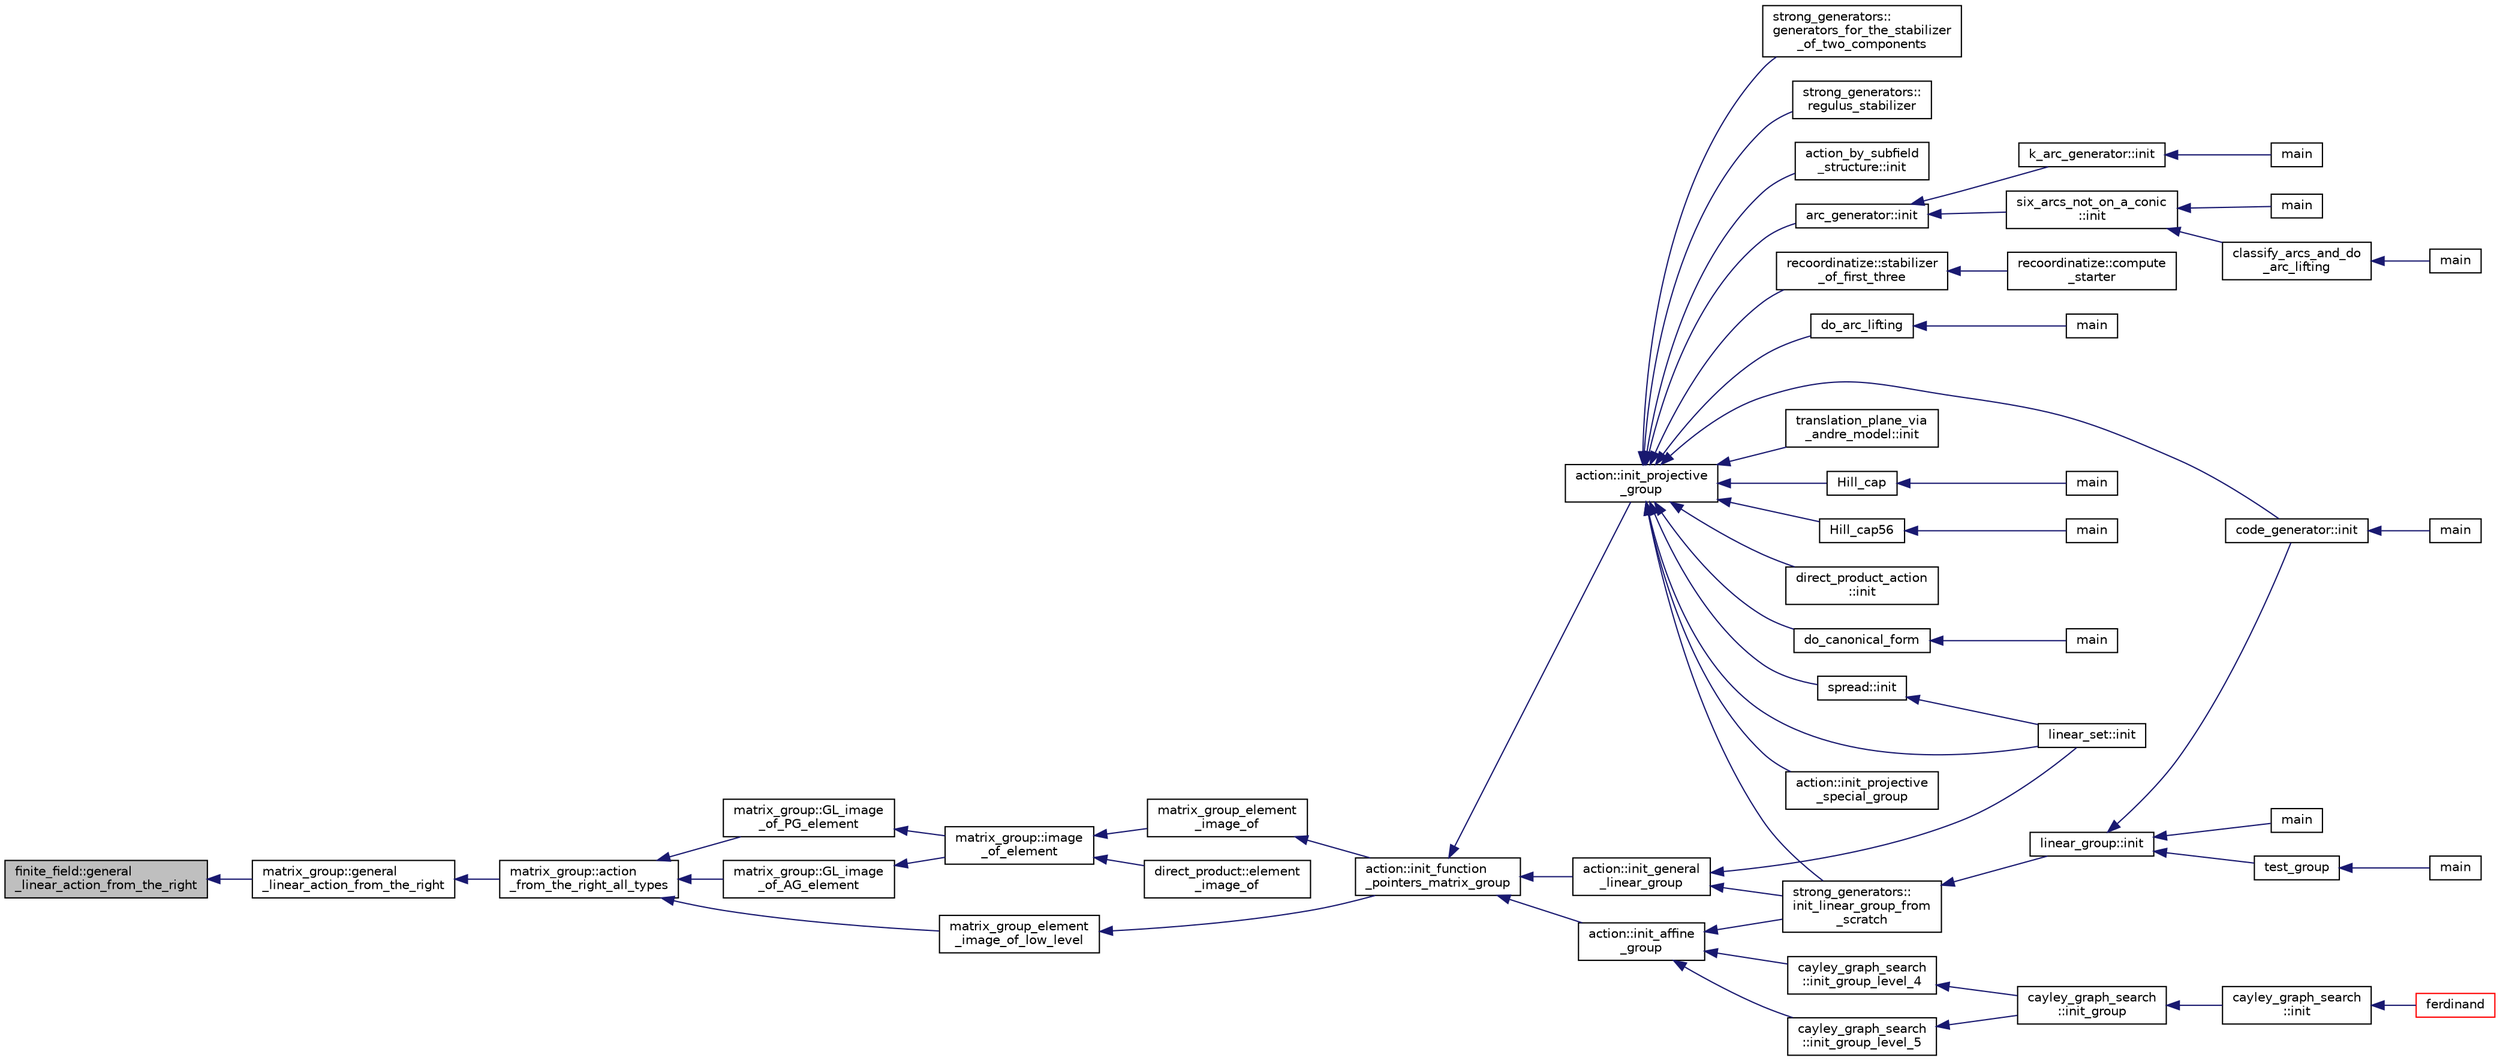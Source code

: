 digraph "finite_field::general_linear_action_from_the_right"
{
  edge [fontname="Helvetica",fontsize="10",labelfontname="Helvetica",labelfontsize="10"];
  node [fontname="Helvetica",fontsize="10",shape=record];
  rankdir="LR";
  Node5012 [label="finite_field::general\l_linear_action_from_the_right",height=0.2,width=0.4,color="black", fillcolor="grey75", style="filled", fontcolor="black"];
  Node5012 -> Node5013 [dir="back",color="midnightblue",fontsize="10",style="solid",fontname="Helvetica"];
  Node5013 [label="matrix_group::general\l_linear_action_from_the_right",height=0.2,width=0.4,color="black", fillcolor="white", style="filled",URL="$d3/ded/classmatrix__group.html#a889580a8a77a61365a371b76d108dc03"];
  Node5013 -> Node5014 [dir="back",color="midnightblue",fontsize="10",style="solid",fontname="Helvetica"];
  Node5014 [label="matrix_group::action\l_from_the_right_all_types",height=0.2,width=0.4,color="black", fillcolor="white", style="filled",URL="$d3/ded/classmatrix__group.html#a1ac0d651cc17062e338e00242ac0e2f6"];
  Node5014 -> Node5015 [dir="back",color="midnightblue",fontsize="10",style="solid",fontname="Helvetica"];
  Node5015 [label="matrix_group_element\l_image_of_low_level",height=0.2,width=0.4,color="black", fillcolor="white", style="filled",URL="$da/d0a/interface__matrix__group_8_c.html#a61f0765b18d490bcb66ed77c0d7af1df"];
  Node5015 -> Node5016 [dir="back",color="midnightblue",fontsize="10",style="solid",fontname="Helvetica"];
  Node5016 [label="action::init_function\l_pointers_matrix_group",height=0.2,width=0.4,color="black", fillcolor="white", style="filled",URL="$d2/d86/classaction.html#a48cbc0106c21fdcb5ec74a9cf8f4e1d8"];
  Node5016 -> Node5017 [dir="back",color="midnightblue",fontsize="10",style="solid",fontname="Helvetica"];
  Node5017 [label="action::init_projective\l_group",height=0.2,width=0.4,color="black", fillcolor="white", style="filled",URL="$d2/d86/classaction.html#ad943cb9d3828331bf5634c6dbfc31afd"];
  Node5017 -> Node5018 [dir="back",color="midnightblue",fontsize="10",style="solid",fontname="Helvetica"];
  Node5018 [label="do_arc_lifting",height=0.2,width=0.4,color="black", fillcolor="white", style="filled",URL="$d5/d9e/arcs__orderly_8_c.html#a7367bc544c290322bdbd4545388a27a8"];
  Node5018 -> Node5019 [dir="back",color="midnightblue",fontsize="10",style="solid",fontname="Helvetica"];
  Node5019 [label="main",height=0.2,width=0.4,color="black", fillcolor="white", style="filled",URL="$d5/d9e/arcs__orderly_8_c.html#a3c04138a5bfe5d72780bb7e82a18e627"];
  Node5017 -> Node5020 [dir="back",color="midnightblue",fontsize="10",style="solid",fontname="Helvetica"];
  Node5020 [label="code_generator::init",height=0.2,width=0.4,color="black", fillcolor="white", style="filled",URL="$db/d37/classcode__generator.html#acfaa1e8badf6f30255203f499b130af8"];
  Node5020 -> Node5021 [dir="back",color="midnightblue",fontsize="10",style="solid",fontname="Helvetica"];
  Node5021 [label="main",height=0.2,width=0.4,color="black", fillcolor="white", style="filled",URL="$d4/d4f/codes_8_c.html#a217dbf8b442f20279ea00b898af96f52"];
  Node5017 -> Node5022 [dir="back",color="midnightblue",fontsize="10",style="solid",fontname="Helvetica"];
  Node5022 [label="direct_product_action\l::init",height=0.2,width=0.4,color="black", fillcolor="white", style="filled",URL="$d3/d78/classdirect__product__action.html#aad40060e5821c011cccaa65a5c4df64f"];
  Node5017 -> Node5023 [dir="back",color="midnightblue",fontsize="10",style="solid",fontname="Helvetica"];
  Node5023 [label="Hill_cap",height=0.2,width=0.4,color="black", fillcolor="white", style="filled",URL="$da/d28/hill_8_c.html#a7c2543fe497e681d4b492b16ea7f933e"];
  Node5023 -> Node5024 [dir="back",color="midnightblue",fontsize="10",style="solid",fontname="Helvetica"];
  Node5024 [label="main",height=0.2,width=0.4,color="black", fillcolor="white", style="filled",URL="$da/d28/hill_8_c.html#a217dbf8b442f20279ea00b898af96f52"];
  Node5017 -> Node5025 [dir="back",color="midnightblue",fontsize="10",style="solid",fontname="Helvetica"];
  Node5025 [label="linear_set::init",height=0.2,width=0.4,color="black", fillcolor="white", style="filled",URL="$dd/d86/classlinear__set.html#a7ab24e84423749047d5465cb15505475"];
  Node5017 -> Node5026 [dir="back",color="midnightblue",fontsize="10",style="solid",fontname="Helvetica"];
  Node5026 [label="Hill_cap56",height=0.2,width=0.4,color="black", fillcolor="white", style="filled",URL="$df/d74/tl__geometry_8h.html#ad7fc0ff2bf8455ab25e170c6930047a6"];
  Node5026 -> Node5027 [dir="back",color="midnightblue",fontsize="10",style="solid",fontname="Helvetica"];
  Node5027 [label="main",height=0.2,width=0.4,color="black", fillcolor="white", style="filled",URL="$d4/d6e/make__something_8_c.html#a217dbf8b442f20279ea00b898af96f52"];
  Node5017 -> Node5028 [dir="back",color="midnightblue",fontsize="10",style="solid",fontname="Helvetica"];
  Node5028 [label="do_canonical_form",height=0.2,width=0.4,color="black", fillcolor="white", style="filled",URL="$dc/dd4/group__actions_8h.html#afb9f4a331a8a017ea3b8b7d9ed8dcc88"];
  Node5028 -> Node5029 [dir="back",color="midnightblue",fontsize="10",style="solid",fontname="Helvetica"];
  Node5029 [label="main",height=0.2,width=0.4,color="black", fillcolor="white", style="filled",URL="$d0/d2f/process_8_c.html#a3c04138a5bfe5d72780bb7e82a18e627"];
  Node5017 -> Node5030 [dir="back",color="midnightblue",fontsize="10",style="solid",fontname="Helvetica"];
  Node5030 [label="action::init_projective\l_special_group",height=0.2,width=0.4,color="black", fillcolor="white", style="filled",URL="$d2/d86/classaction.html#a4c69f0e07dff8ba8ac2415faf69d55a4"];
  Node5017 -> Node5031 [dir="back",color="midnightblue",fontsize="10",style="solid",fontname="Helvetica"];
  Node5031 [label="strong_generators::\linit_linear_group_from\l_scratch",height=0.2,width=0.4,color="black", fillcolor="white", style="filled",URL="$dc/d09/classstrong__generators.html#ad47ecfb9c141b65ed6aca34231d5a0d2"];
  Node5031 -> Node5032 [dir="back",color="midnightblue",fontsize="10",style="solid",fontname="Helvetica"];
  Node5032 [label="linear_group::init",height=0.2,width=0.4,color="black", fillcolor="white", style="filled",URL="$df/d5a/classlinear__group.html#a8119aa9b882192ab422b12614b259f28"];
  Node5032 -> Node5020 [dir="back",color="midnightblue",fontsize="10",style="solid",fontname="Helvetica"];
  Node5032 -> Node5033 [dir="back",color="midnightblue",fontsize="10",style="solid",fontname="Helvetica"];
  Node5033 [label="test_group",height=0.2,width=0.4,color="black", fillcolor="white", style="filled",URL="$d8/d03/analyze__q__designs_8_c.html#ad03444358d0b46e7aa4d88a806b44925"];
  Node5033 -> Node5034 [dir="back",color="midnightblue",fontsize="10",style="solid",fontname="Helvetica"];
  Node5034 [label="main",height=0.2,width=0.4,color="black", fillcolor="white", style="filled",URL="$d8/d03/analyze__q__designs_8_c.html#a217dbf8b442f20279ea00b898af96f52"];
  Node5032 -> Node5035 [dir="back",color="midnightblue",fontsize="10",style="solid",fontname="Helvetica"];
  Node5035 [label="main",height=0.2,width=0.4,color="black", fillcolor="white", style="filled",URL="$da/dd5/subspace__orbits__main_8_c.html#a217dbf8b442f20279ea00b898af96f52"];
  Node5017 -> Node5036 [dir="back",color="midnightblue",fontsize="10",style="solid",fontname="Helvetica"];
  Node5036 [label="strong_generators::\lgenerators_for_the_stabilizer\l_of_two_components",height=0.2,width=0.4,color="black", fillcolor="white", style="filled",URL="$dc/d09/classstrong__generators.html#acd9ddc5b768e4cf3f2398383d5a8f3b2"];
  Node5017 -> Node5037 [dir="back",color="midnightblue",fontsize="10",style="solid",fontname="Helvetica"];
  Node5037 [label="strong_generators::\lregulus_stabilizer",height=0.2,width=0.4,color="black", fillcolor="white", style="filled",URL="$dc/d09/classstrong__generators.html#a32e999d14b4168695f2e775ddf2ed7e7"];
  Node5017 -> Node5038 [dir="back",color="midnightblue",fontsize="10",style="solid",fontname="Helvetica"];
  Node5038 [label="action_by_subfield\l_structure::init",height=0.2,width=0.4,color="black", fillcolor="white", style="filled",URL="$dd/d67/classaction__by__subfield__structure.html#a565b45607d3ebc3eaa0e910a6ce6a661"];
  Node5017 -> Node5039 [dir="back",color="midnightblue",fontsize="10",style="solid",fontname="Helvetica"];
  Node5039 [label="arc_generator::init",height=0.2,width=0.4,color="black", fillcolor="white", style="filled",URL="$d4/d21/classarc__generator.html#ae614e18e9c641d67069fa27d48245cde"];
  Node5039 -> Node5040 [dir="back",color="midnightblue",fontsize="10",style="solid",fontname="Helvetica"];
  Node5040 [label="k_arc_generator::init",height=0.2,width=0.4,color="black", fillcolor="white", style="filled",URL="$d6/dd8/classk__arc__generator.html#a6036d9f52ede9f8ca681505626b5361d"];
  Node5040 -> Node5041 [dir="back",color="midnightblue",fontsize="10",style="solid",fontname="Helvetica"];
  Node5041 [label="main",height=0.2,width=0.4,color="black", fillcolor="white", style="filled",URL="$d6/d01/k__arc__generator__main_8_c.html#a217dbf8b442f20279ea00b898af96f52"];
  Node5039 -> Node5042 [dir="back",color="midnightblue",fontsize="10",style="solid",fontname="Helvetica"];
  Node5042 [label="six_arcs_not_on_a_conic\l::init",height=0.2,width=0.4,color="black", fillcolor="white", style="filled",URL="$d8/de6/classsix__arcs__not__on__a__conic.html#a7a4d5cf8a098488729934cfa8a70944a"];
  Node5042 -> Node5043 [dir="back",color="midnightblue",fontsize="10",style="solid",fontname="Helvetica"];
  Node5043 [label="classify_arcs_and_do\l_arc_lifting",height=0.2,width=0.4,color="black", fillcolor="white", style="filled",URL="$d6/dc3/arc__lifting__main_8_c.html#afdd7be16f16b8c71e9a72fe5f6a0b59c"];
  Node5043 -> Node5044 [dir="back",color="midnightblue",fontsize="10",style="solid",fontname="Helvetica"];
  Node5044 [label="main",height=0.2,width=0.4,color="black", fillcolor="white", style="filled",URL="$d6/dc3/arc__lifting__main_8_c.html#a217dbf8b442f20279ea00b898af96f52"];
  Node5042 -> Node5045 [dir="back",color="midnightblue",fontsize="10",style="solid",fontname="Helvetica"];
  Node5045 [label="main",height=0.2,width=0.4,color="black", fillcolor="white", style="filled",URL="$d2/dfa/create__surface__main_8_c.html#a217dbf8b442f20279ea00b898af96f52"];
  Node5017 -> Node5046 [dir="back",color="midnightblue",fontsize="10",style="solid",fontname="Helvetica"];
  Node5046 [label="recoordinatize::stabilizer\l_of_first_three",height=0.2,width=0.4,color="black", fillcolor="white", style="filled",URL="$d3/d3c/classrecoordinatize.html#ae8a24e776a57f0ac4923f6ed1d1db6e6"];
  Node5046 -> Node5047 [dir="back",color="midnightblue",fontsize="10",style="solid",fontname="Helvetica"];
  Node5047 [label="recoordinatize::compute\l_starter",height=0.2,width=0.4,color="black", fillcolor="white", style="filled",URL="$d3/d3c/classrecoordinatize.html#a274b399821488e5f6fb1adfbc8f8ebac"];
  Node5017 -> Node5048 [dir="back",color="midnightblue",fontsize="10",style="solid",fontname="Helvetica"];
  Node5048 [label="spread::init",height=0.2,width=0.4,color="black", fillcolor="white", style="filled",URL="$da/dc1/classspread.html#aa2493aebcdd72c4472213711dfcc2ab6"];
  Node5048 -> Node5025 [dir="back",color="midnightblue",fontsize="10",style="solid",fontname="Helvetica"];
  Node5017 -> Node5049 [dir="back",color="midnightblue",fontsize="10",style="solid",fontname="Helvetica"];
  Node5049 [label="translation_plane_via\l_andre_model::init",height=0.2,width=0.4,color="black", fillcolor="white", style="filled",URL="$d1/dcc/classtranslation__plane__via__andre__model.html#adb424599de168ade331979a9218ee07b"];
  Node5016 -> Node5050 [dir="back",color="midnightblue",fontsize="10",style="solid",fontname="Helvetica"];
  Node5050 [label="action::init_affine\l_group",height=0.2,width=0.4,color="black", fillcolor="white", style="filled",URL="$d2/d86/classaction.html#a32c0c683b3071fef19d28ca4880b568a"];
  Node5050 -> Node5051 [dir="back",color="midnightblue",fontsize="10",style="solid",fontname="Helvetica"];
  Node5051 [label="cayley_graph_search\l::init_group_level_4",height=0.2,width=0.4,color="black", fillcolor="white", style="filled",URL="$de/dae/classcayley__graph__search.html#a6593f90cd91bea8c23fe71acca05655e"];
  Node5051 -> Node5052 [dir="back",color="midnightblue",fontsize="10",style="solid",fontname="Helvetica"];
  Node5052 [label="cayley_graph_search\l::init_group",height=0.2,width=0.4,color="black", fillcolor="white", style="filled",URL="$de/dae/classcayley__graph__search.html#adbce2e517a8ed979f53e8aeb043cf4ca"];
  Node5052 -> Node5053 [dir="back",color="midnightblue",fontsize="10",style="solid",fontname="Helvetica"];
  Node5053 [label="cayley_graph_search\l::init",height=0.2,width=0.4,color="black", fillcolor="white", style="filled",URL="$de/dae/classcayley__graph__search.html#add9c6434abeaebac4a07bc03cb21672d"];
  Node5053 -> Node5054 [dir="back",color="midnightblue",fontsize="10",style="solid",fontname="Helvetica"];
  Node5054 [label="ferdinand",height=0.2,width=0.4,color="red", fillcolor="white", style="filled",URL="$da/df3/ferdinand_8_c.html#a322b57727d23cf5a0932f11c30ea18d9"];
  Node5050 -> Node5056 [dir="back",color="midnightblue",fontsize="10",style="solid",fontname="Helvetica"];
  Node5056 [label="cayley_graph_search\l::init_group_level_5",height=0.2,width=0.4,color="black", fillcolor="white", style="filled",URL="$de/dae/classcayley__graph__search.html#ab4427f6ab65833dae31a18f44a5d6d7a"];
  Node5056 -> Node5052 [dir="back",color="midnightblue",fontsize="10",style="solid",fontname="Helvetica"];
  Node5050 -> Node5031 [dir="back",color="midnightblue",fontsize="10",style="solid",fontname="Helvetica"];
  Node5016 -> Node5057 [dir="back",color="midnightblue",fontsize="10",style="solid",fontname="Helvetica"];
  Node5057 [label="action::init_general\l_linear_group",height=0.2,width=0.4,color="black", fillcolor="white", style="filled",URL="$d2/d86/classaction.html#a1ff1bf53f9073bfc76ff073e7af6f396"];
  Node5057 -> Node5025 [dir="back",color="midnightblue",fontsize="10",style="solid",fontname="Helvetica"];
  Node5057 -> Node5031 [dir="back",color="midnightblue",fontsize="10",style="solid",fontname="Helvetica"];
  Node5014 -> Node5058 [dir="back",color="midnightblue",fontsize="10",style="solid",fontname="Helvetica"];
  Node5058 [label="matrix_group::GL_image\l_of_PG_element",height=0.2,width=0.4,color="black", fillcolor="white", style="filled",URL="$d3/ded/classmatrix__group.html#a84036031f31b4e9ad9ffeed9af53d7c4"];
  Node5058 -> Node5059 [dir="back",color="midnightblue",fontsize="10",style="solid",fontname="Helvetica"];
  Node5059 [label="matrix_group::image\l_of_element",height=0.2,width=0.4,color="black", fillcolor="white", style="filled",URL="$d3/ded/classmatrix__group.html#abe0e1b5d8d046f05b8d3eaa72a9d4036"];
  Node5059 -> Node5060 [dir="back",color="midnightblue",fontsize="10",style="solid",fontname="Helvetica"];
  Node5060 [label="direct_product::element\l_image_of",height=0.2,width=0.4,color="black", fillcolor="white", style="filled",URL="$dc/daf/classdirect__product.html#a394cb5e2dcbe2863c61e8c07217aaa3e"];
  Node5059 -> Node5061 [dir="back",color="midnightblue",fontsize="10",style="solid",fontname="Helvetica"];
  Node5061 [label="matrix_group_element\l_image_of",height=0.2,width=0.4,color="black", fillcolor="white", style="filled",URL="$da/d0a/interface__matrix__group_8_c.html#a8d38612045c1883e700453e9cb8ae05e"];
  Node5061 -> Node5016 [dir="back",color="midnightblue",fontsize="10",style="solid",fontname="Helvetica"];
  Node5014 -> Node5062 [dir="back",color="midnightblue",fontsize="10",style="solid",fontname="Helvetica"];
  Node5062 [label="matrix_group::GL_image\l_of_AG_element",height=0.2,width=0.4,color="black", fillcolor="white", style="filled",URL="$d3/ded/classmatrix__group.html#aaf63feeb8e825cf652c60964b6d52498"];
  Node5062 -> Node5059 [dir="back",color="midnightblue",fontsize="10",style="solid",fontname="Helvetica"];
}
